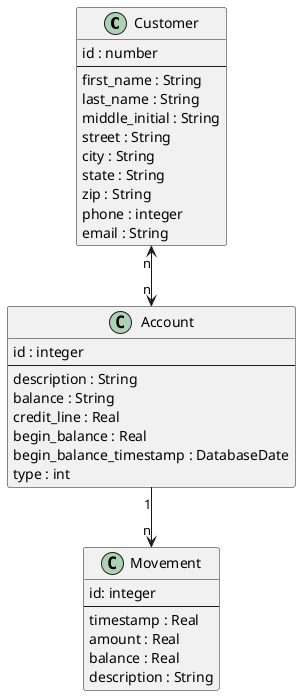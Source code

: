 @startuml

class Customer {
  id : number
  --
  first_name : String
  last_name : String
  middle_initial : String
  street : String
  city : String
  state : String
  zip : String
  phone : integer
  email : String
}

class Account {
	id : integer
	--
	description : String
	balance : String
	credit_line : Real
	begin_balance : Real
	begin_balance_timestamp : DatabaseDate
	type : int
}

class Movement {
	id: integer
	--
	timestamp : Real
	amount : Real
	balance : Real
	description : String
}

Customer "n" <--> "n" Account
Account "1" --> "n" Movement

@enduml